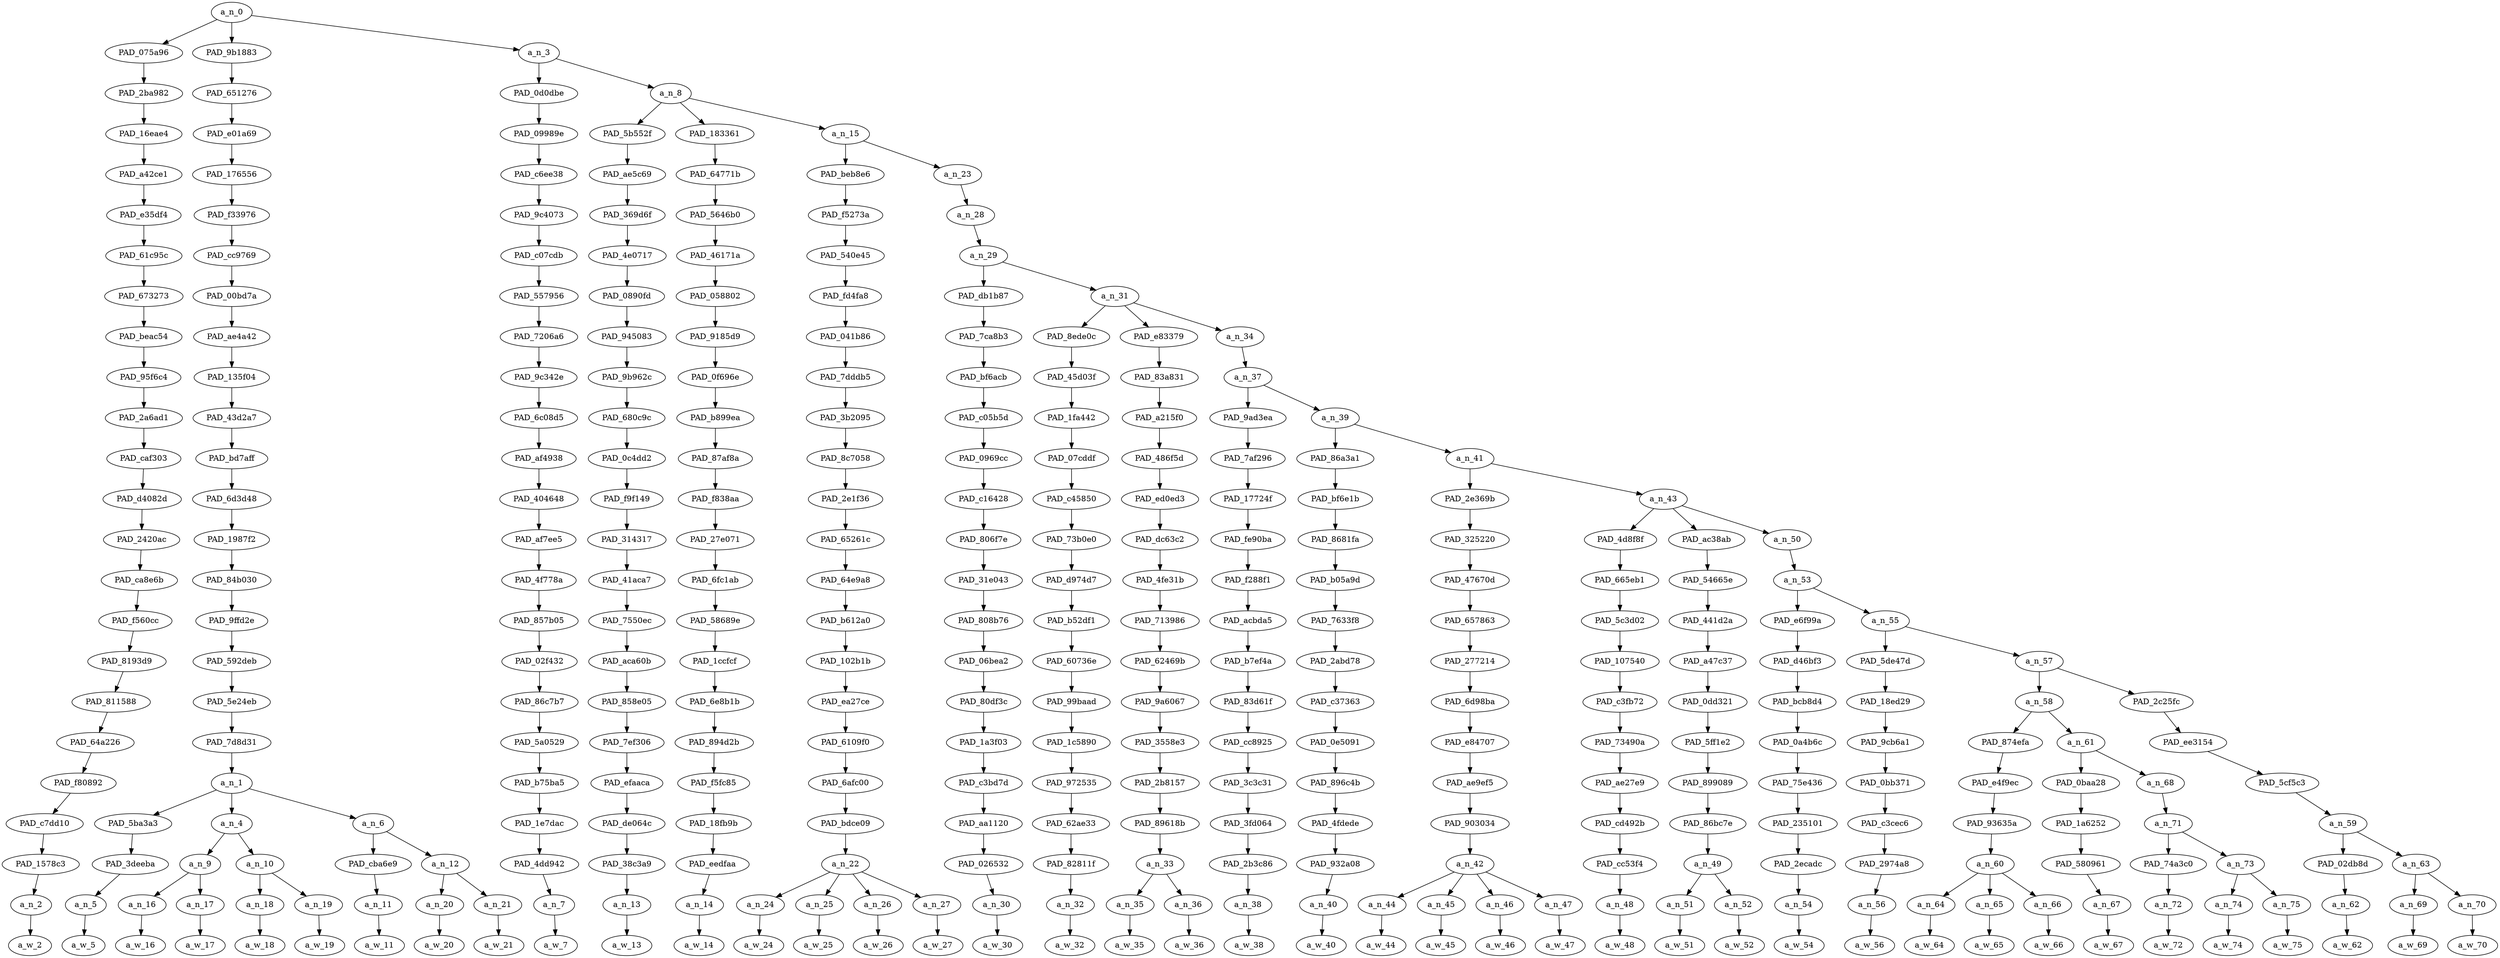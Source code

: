 strict digraph "" {
	a_n_0	[div_dir=1,
		index=0,
		level=23,
		pos="7.445413471739969,23!",
		text_span="[0, 1, 2, 3, 4, 5, 6, 7, 8, 9, 10, 11, 12, 13, 14, 15, 16, 17, 18, 19, 20, 21, 22, 23, 24, 25, 26, 27, 28, 29, 30, 31, 32, 33, 34, \
35, 36, 37, 38, 39, 40]",
		value=1.00000001];
	PAD_075a96	[div_dir=1,
		index=1,
		level=22,
		pos="8.0,22!",
		text_span="[8]",
		value=0.01182275];
	a_n_0 -> PAD_075a96;
	PAD_9b1883	[div_dir=1,
		index=0,
		level=22,
		pos="3.75,22!",
		text_span="[0, 1, 2, 3, 4, 5, 6, 7]",
		value=0.23948116];
	a_n_0 -> PAD_9b1883;
	a_n_3	[div_dir=1,
		index=2,
		level=22,
		pos="10.586240415219908,22!",
		text_span="[9, 10, 11, 12, 13, 14, 15, 16, 17, 18, 19, 20, 21, 22, 23, 24, 25, 26, 27, 28, 29, 30, 31, 32, 33, 34, 35, 36, 37, 38, 39, 40]",
		value=0.74830688];
	a_n_0 -> a_n_3;
	PAD_2ba982	[div_dir=1,
		index=1,
		level=21,
		pos="8.0,21!",
		text_span="[8]",
		value=0.01182275];
	PAD_075a96 -> PAD_2ba982;
	PAD_16eae4	[div_dir=1,
		index=1,
		level=20,
		pos="8.0,20!",
		text_span="[8]",
		value=0.01182275];
	PAD_2ba982 -> PAD_16eae4;
	PAD_a42ce1	[div_dir=1,
		index=1,
		level=19,
		pos="8.0,19!",
		text_span="[8]",
		value=0.01182275];
	PAD_16eae4 -> PAD_a42ce1;
	PAD_e35df4	[div_dir=1,
		index=1,
		level=18,
		pos="8.0,18!",
		text_span="[8]",
		value=0.01182275];
	PAD_a42ce1 -> PAD_e35df4;
	PAD_61c95c	[div_dir=1,
		index=1,
		level=17,
		pos="8.0,17!",
		text_span="[8]",
		value=0.01182275];
	PAD_e35df4 -> PAD_61c95c;
	PAD_673273	[div_dir=1,
		index=1,
		level=16,
		pos="8.0,16!",
		text_span="[8]",
		value=0.01182275];
	PAD_61c95c -> PAD_673273;
	PAD_beac54	[div_dir=1,
		index=1,
		level=15,
		pos="8.0,15!",
		text_span="[8]",
		value=0.01182275];
	PAD_673273 -> PAD_beac54;
	PAD_95f6c4	[div_dir=1,
		index=1,
		level=14,
		pos="8.0,14!",
		text_span="[8]",
		value=0.01182275];
	PAD_beac54 -> PAD_95f6c4;
	PAD_2a6ad1	[div_dir=1,
		index=1,
		level=13,
		pos="8.0,13!",
		text_span="[8]",
		value=0.01182275];
	PAD_95f6c4 -> PAD_2a6ad1;
	PAD_caf303	[div_dir=1,
		index=1,
		level=12,
		pos="8.0,12!",
		text_span="[8]",
		value=0.01182275];
	PAD_2a6ad1 -> PAD_caf303;
	PAD_d4082d	[div_dir=1,
		index=1,
		level=11,
		pos="8.0,11!",
		text_span="[8]",
		value=0.01182275];
	PAD_caf303 -> PAD_d4082d;
	PAD_2420ac	[div_dir=1,
		index=1,
		level=10,
		pos="8.0,10!",
		text_span="[8]",
		value=0.01182275];
	PAD_d4082d -> PAD_2420ac;
	PAD_ca8e6b	[div_dir=1,
		index=1,
		level=9,
		pos="8.0,9!",
		text_span="[8]",
		value=0.01182275];
	PAD_2420ac -> PAD_ca8e6b;
	PAD_f560cc	[div_dir=1,
		index=1,
		level=8,
		pos="8.0,8!",
		text_span="[8]",
		value=0.01182275];
	PAD_ca8e6b -> PAD_f560cc;
	PAD_8193d9	[div_dir=1,
		index=1,
		level=7,
		pos="8.0,7!",
		text_span="[8]",
		value=0.01182275];
	PAD_f560cc -> PAD_8193d9;
	PAD_811588	[div_dir=1,
		index=1,
		level=6,
		pos="8.0,6!",
		text_span="[8]",
		value=0.01182275];
	PAD_8193d9 -> PAD_811588;
	PAD_64a226	[div_dir=1,
		index=1,
		level=5,
		pos="8.0,5!",
		text_span="[8]",
		value=0.01182275];
	PAD_811588 -> PAD_64a226;
	PAD_f80892	[div_dir=1,
		index=1,
		level=4,
		pos="8.0,4!",
		text_span="[8]",
		value=0.01182275];
	PAD_64a226 -> PAD_f80892;
	PAD_c7dd10	[div_dir=1,
		index=3,
		level=3,
		pos="8.0,3!",
		text_span="[8]",
		value=0.01182275];
	PAD_f80892 -> PAD_c7dd10;
	PAD_1578c3	[div_dir=1,
		index=5,
		level=2,
		pos="8.0,2!",
		text_span="[8]",
		value=0.01182275];
	PAD_c7dd10 -> PAD_1578c3;
	a_n_2	[div_dir=1,
		index=8,
		level=1,
		pos="8.0,1!",
		text_span="[8]",
		value=0.01182275];
	PAD_1578c3 -> a_n_2;
	a_w_2	[div_dir=0,
		index=8,
		level=0,
		pos="8,0!",
		text_span="[8]",
		value=but];
	a_n_2 -> a_w_2;
	PAD_651276	[div_dir=1,
		index=0,
		level=21,
		pos="3.75,21!",
		text_span="[0, 1, 2, 3, 4, 5, 6, 7]",
		value=0.23948116];
	PAD_9b1883 -> PAD_651276;
	PAD_e01a69	[div_dir=1,
		index=0,
		level=20,
		pos="3.75,20!",
		text_span="[0, 1, 2, 3, 4, 5, 6, 7]",
		value=0.23948116];
	PAD_651276 -> PAD_e01a69;
	PAD_176556	[div_dir=1,
		index=0,
		level=19,
		pos="3.75,19!",
		text_span="[0, 1, 2, 3, 4, 5, 6, 7]",
		value=0.23948116];
	PAD_e01a69 -> PAD_176556;
	PAD_f33976	[div_dir=1,
		index=0,
		level=18,
		pos="3.75,18!",
		text_span="[0, 1, 2, 3, 4, 5, 6, 7]",
		value=0.23948116];
	PAD_176556 -> PAD_f33976;
	PAD_cc9769	[div_dir=1,
		index=0,
		level=17,
		pos="3.75,17!",
		text_span="[0, 1, 2, 3, 4, 5, 6, 7]",
		value=0.23948116];
	PAD_f33976 -> PAD_cc9769;
	PAD_00bd7a	[div_dir=1,
		index=0,
		level=16,
		pos="3.75,16!",
		text_span="[0, 1, 2, 3, 4, 5, 6, 7]",
		value=0.23948116];
	PAD_cc9769 -> PAD_00bd7a;
	PAD_ae4a42	[div_dir=1,
		index=0,
		level=15,
		pos="3.75,15!",
		text_span="[0, 1, 2, 3, 4, 5, 6, 7]",
		value=0.23948116];
	PAD_00bd7a -> PAD_ae4a42;
	PAD_135f04	[div_dir=1,
		index=0,
		level=14,
		pos="3.75,14!",
		text_span="[0, 1, 2, 3, 4, 5, 6, 7]",
		value=0.23948116];
	PAD_ae4a42 -> PAD_135f04;
	PAD_43d2a7	[div_dir=1,
		index=0,
		level=13,
		pos="3.75,13!",
		text_span="[0, 1, 2, 3, 4, 5, 6, 7]",
		value=0.23948116];
	PAD_135f04 -> PAD_43d2a7;
	PAD_bd7aff	[div_dir=1,
		index=0,
		level=12,
		pos="3.75,12!",
		text_span="[0, 1, 2, 3, 4, 5, 6, 7]",
		value=0.23948116];
	PAD_43d2a7 -> PAD_bd7aff;
	PAD_6d3d48	[div_dir=1,
		index=0,
		level=11,
		pos="3.75,11!",
		text_span="[0, 1, 2, 3, 4, 5, 6, 7]",
		value=0.23948116];
	PAD_bd7aff -> PAD_6d3d48;
	PAD_1987f2	[div_dir=1,
		index=0,
		level=10,
		pos="3.75,10!",
		text_span="[0, 1, 2, 3, 4, 5, 6, 7]",
		value=0.23948116];
	PAD_6d3d48 -> PAD_1987f2;
	PAD_84b030	[div_dir=1,
		index=0,
		level=9,
		pos="3.75,9!",
		text_span="[0, 1, 2, 3, 4, 5, 6, 7]",
		value=0.23948116];
	PAD_1987f2 -> PAD_84b030;
	PAD_9ffd2e	[div_dir=1,
		index=0,
		level=8,
		pos="3.75,8!",
		text_span="[0, 1, 2, 3, 4, 5, 6, 7]",
		value=0.23948116];
	PAD_84b030 -> PAD_9ffd2e;
	PAD_592deb	[div_dir=1,
		index=0,
		level=7,
		pos="3.75,7!",
		text_span="[0, 1, 2, 3, 4, 5, 6, 7]",
		value=0.23948116];
	PAD_9ffd2e -> PAD_592deb;
	PAD_5e24eb	[div_dir=1,
		index=0,
		level=6,
		pos="3.75,6!",
		text_span="[0, 1, 2, 3, 4, 5, 6, 7]",
		value=0.23948116];
	PAD_592deb -> PAD_5e24eb;
	PAD_7d8d31	[div_dir=1,
		index=0,
		level=5,
		pos="3.75,5!",
		text_span="[0, 1, 2, 3, 4, 5, 6, 7]",
		value=0.23948116];
	PAD_5e24eb -> PAD_7d8d31;
	a_n_1	[div_dir=1,
		index=0,
		level=4,
		pos="3.75,4!",
		text_span="[0, 1, 2, 3, 4, 5, 6, 7]",
		value=0.23948116];
	PAD_7d8d31 -> a_n_1;
	PAD_5ba3a3	[div_dir=1,
		index=1,
		level=3,
		pos="4.0,3!",
		text_span="[4]",
		value=0.01652539];
	a_n_1 -> PAD_5ba3a3;
	a_n_4	[div_dir=1,
		index=0,
		level=3,
		pos="1.5,3!",
		text_span="[0, 1, 2, 3]",
		value=0.16968227];
	a_n_1 -> a_n_4;
	a_n_6	[div_dir=1,
		index=2,
		level=3,
		pos="5.75,3!",
		text_span="[5, 6, 7]",
		value=0.05318375];
	a_n_1 -> a_n_6;
	PAD_3deeba	[div_dir=1,
		index=2,
		level=2,
		pos="4.0,2!",
		text_span="[4]",
		value=0.01652539];
	PAD_5ba3a3 -> PAD_3deeba;
	a_n_5	[div_dir=1,
		index=4,
		level=1,
		pos="4.0,1!",
		text_span="[4]",
		value=0.01652539];
	PAD_3deeba -> a_n_5;
	a_w_5	[div_dir=0,
		index=4,
		level=0,
		pos="4,0!",
		text_span="[4]",
		value=just];
	a_n_5 -> a_w_5;
	a_n_9	[div_dir=1,
		index=0,
		level=2,
		pos="0.5,2!",
		text_span="[0, 1]",
		value=0.12031349];
	a_n_4 -> a_n_9;
	a_n_10	[div_dir=1,
		index=1,
		level=2,
		pos="2.5,2!",
		text_span="[2, 3]",
		value=0.04927880];
	a_n_4 -> a_n_10;
	a_n_16	[div_dir=-1,
		index=0,
		level=1,
		pos="0.0,1!",
		text_span="[0]",
		value=0.04139424];
	a_n_9 -> a_n_16;
	a_n_17	[div_dir=1,
		index=1,
		level=1,
		pos="1.0,1!",
		text_span="[1]",
		value=0.07886889];
	a_n_9 -> a_n_17;
	a_w_16	[div_dir=0,
		index=0,
		level=0,
		pos="0,0!",
		text_span="[0]",
		value="<user>"];
	a_n_16 -> a_w_16;
	a_w_17	[div_dir=0,
		index=1,
		level=0,
		pos="1,0!",
		text_span="[1]",
		value=alot];
	a_n_17 -> a_w_17;
	a_n_18	[div_dir=1,
		index=2,
		level=1,
		pos="2.0,1!",
		text_span="[2]",
		value=0.02980464];
	a_n_10 -> a_n_18;
	a_n_19	[div_dir=-1,
		index=3,
		level=1,
		pos="3.0,1!",
		text_span="[3]",
		value=0.01939557];
	a_n_10 -> a_n_19;
	a_w_18	[div_dir=0,
		index=2,
		level=0,
		pos="2,0!",
		text_span="[2]",
		value=of];
	a_n_18 -> a_w_18;
	a_w_19	[div_dir=0,
		index=3,
		level=0,
		pos="3,0!",
		text_span="[3]",
		value=people];
	a_n_19 -> a_w_19;
	PAD_cba6e9	[div_dir=1,
		index=3,
		level=2,
		pos="5.0,2!",
		text_span="[5]",
		value=0.02794803];
	a_n_6 -> PAD_cba6e9;
	a_n_12	[div_dir=-1,
		index=4,
		level=2,
		pos="6.5,2!",
		text_span="[6, 7]",
		value=0.02520421];
	a_n_6 -> a_n_12;
	a_n_11	[div_dir=1,
		index=5,
		level=1,
		pos="5.0,1!",
		text_span="[5]",
		value=0.02794803];
	PAD_cba6e9 -> a_n_11;
	a_w_11	[div_dir=0,
		index=5,
		level=0,
		pos="5,0!",
		text_span="[5]",
		value=dont];
	a_n_11 -> a_w_11;
	a_n_20	[div_dir=-1,
		index=6,
		level=1,
		pos="6.0,1!",
		text_span="[6]",
		value=0.01419927];
	a_n_12 -> a_n_20;
	a_n_21	[div_dir=1,
		index=7,
		level=1,
		pos="7.0,1!",
		text_span="[7]",
		value=0.01099682];
	a_n_12 -> a_n_21;
	a_w_20	[div_dir=0,
		index=6,
		level=0,
		pos="6,0!",
		text_span="[6]",
		value=say];
	a_n_20 -> a_w_20;
	a_w_21	[div_dir=0,
		index=7,
		level=0,
		pos="7,0!",
		text_span="[7]",
		value=it];
	a_n_21 -> a_w_21;
	PAD_0d0dbe	[div_dir=1,
		index=2,
		level=21,
		pos="9.0,21!",
		text_span="[9]",
		value=0.01213634];
	a_n_3 -> PAD_0d0dbe;
	a_n_8	[div_dir=1,
		index=3,
		level=21,
		pos="12.172480830439815,21!",
		text_span="[10, 11, 12, 13, 14, 15, 16, 17, 18, 19, 20, 21, 22, 23, 24, 25, 26, 27, 28, 29, 30, 31, 32, 33, 34, 35, 36, 37, 38, 39, 40]",
		value=0.73577943];
	a_n_3 -> a_n_8;
	PAD_09989e	[div_dir=1,
		index=2,
		level=20,
		pos="9.0,20!",
		text_span="[9]",
		value=0.01213634];
	PAD_0d0dbe -> PAD_09989e;
	PAD_c6ee38	[div_dir=1,
		index=2,
		level=19,
		pos="9.0,19!",
		text_span="[9]",
		value=0.01213634];
	PAD_09989e -> PAD_c6ee38;
	PAD_9c4073	[div_dir=1,
		index=2,
		level=18,
		pos="9.0,18!",
		text_span="[9]",
		value=0.01213634];
	PAD_c6ee38 -> PAD_9c4073;
	PAD_c07cdb	[div_dir=1,
		index=2,
		level=17,
		pos="9.0,17!",
		text_span="[9]",
		value=0.01213634];
	PAD_9c4073 -> PAD_c07cdb;
	PAD_557956	[div_dir=1,
		index=2,
		level=16,
		pos="9.0,16!",
		text_span="[9]",
		value=0.01213634];
	PAD_c07cdb -> PAD_557956;
	PAD_7206a6	[div_dir=1,
		index=2,
		level=15,
		pos="9.0,15!",
		text_span="[9]",
		value=0.01213634];
	PAD_557956 -> PAD_7206a6;
	PAD_9c342e	[div_dir=1,
		index=2,
		level=14,
		pos="9.0,14!",
		text_span="[9]",
		value=0.01213634];
	PAD_7206a6 -> PAD_9c342e;
	PAD_6c08d5	[div_dir=1,
		index=2,
		level=13,
		pos="9.0,13!",
		text_span="[9]",
		value=0.01213634];
	PAD_9c342e -> PAD_6c08d5;
	PAD_af4938	[div_dir=1,
		index=2,
		level=12,
		pos="9.0,12!",
		text_span="[9]",
		value=0.01213634];
	PAD_6c08d5 -> PAD_af4938;
	PAD_404648	[div_dir=1,
		index=2,
		level=11,
		pos="9.0,11!",
		text_span="[9]",
		value=0.01213634];
	PAD_af4938 -> PAD_404648;
	PAD_af7ee5	[div_dir=1,
		index=2,
		level=10,
		pos="9.0,10!",
		text_span="[9]",
		value=0.01213634];
	PAD_404648 -> PAD_af7ee5;
	PAD_4f778a	[div_dir=1,
		index=2,
		level=9,
		pos="9.0,9!",
		text_span="[9]",
		value=0.01213634];
	PAD_af7ee5 -> PAD_4f778a;
	PAD_857b05	[div_dir=1,
		index=2,
		level=8,
		pos="9.0,8!",
		text_span="[9]",
		value=0.01213634];
	PAD_4f778a -> PAD_857b05;
	PAD_02f432	[div_dir=1,
		index=2,
		level=7,
		pos="9.0,7!",
		text_span="[9]",
		value=0.01213634];
	PAD_857b05 -> PAD_02f432;
	PAD_86c7b7	[div_dir=1,
		index=2,
		level=6,
		pos="9.0,6!",
		text_span="[9]",
		value=0.01213634];
	PAD_02f432 -> PAD_86c7b7;
	PAD_5a0529	[div_dir=1,
		index=2,
		level=5,
		pos="9.0,5!",
		text_span="[9]",
		value=0.01213634];
	PAD_86c7b7 -> PAD_5a0529;
	PAD_b75ba5	[div_dir=1,
		index=2,
		level=4,
		pos="9.0,4!",
		text_span="[9]",
		value=0.01213634];
	PAD_5a0529 -> PAD_b75ba5;
	PAD_1e7dac	[div_dir=1,
		index=4,
		level=3,
		pos="9.0,3!",
		text_span="[9]",
		value=0.01213634];
	PAD_b75ba5 -> PAD_1e7dac;
	PAD_4dd942	[div_dir=1,
		index=6,
		level=2,
		pos="9.0,2!",
		text_span="[9]",
		value=0.01213634];
	PAD_1e7dac -> PAD_4dd942;
	a_n_7	[div_dir=1,
		index=9,
		level=1,
		pos="9.0,1!",
		text_span="[9]",
		value=0.01213634];
	PAD_4dd942 -> a_n_7;
	a_w_7	[div_dir=0,
		index=9,
		level=0,
		pos="9,0!",
		text_span="[9]",
		value=she];
	a_n_7 -> a_w_7;
	PAD_5b552f	[div_dir=-1,
		index=3,
		level=20,
		pos="10.0,20!",
		text_span="[10]",
		value=0.01232483];
	a_n_8 -> PAD_5b552f;
	PAD_183361	[div_dir=-1,
		index=4,
		level=20,
		pos="11.0,20!",
		text_span="[11]",
		value=0.01192188];
	a_n_8 -> PAD_183361;
	a_n_15	[div_dir=1,
		index=5,
		level=20,
		pos="15.517442491319445,20!",
		text_span="[12, 13, 14, 15, 16, 17, 18, 19, 20, 21, 22, 23, 24, 25, 26, 27, 28, 29, 30, 31, 32, 33, 34, 35, 36, 37, 38, 39, 40]",
		value=0.71114048];
	a_n_8 -> a_n_15;
	PAD_ae5c69	[div_dir=-1,
		index=3,
		level=19,
		pos="10.0,19!",
		text_span="[10]",
		value=0.01232483];
	PAD_5b552f -> PAD_ae5c69;
	PAD_369d6f	[div_dir=-1,
		index=3,
		level=18,
		pos="10.0,18!",
		text_span="[10]",
		value=0.01232483];
	PAD_ae5c69 -> PAD_369d6f;
	PAD_4e0717	[div_dir=-1,
		index=3,
		level=17,
		pos="10.0,17!",
		text_span="[10]",
		value=0.01232483];
	PAD_369d6f -> PAD_4e0717;
	PAD_0890fd	[div_dir=-1,
		index=3,
		level=16,
		pos="10.0,16!",
		text_span="[10]",
		value=0.01232483];
	PAD_4e0717 -> PAD_0890fd;
	PAD_945083	[div_dir=-1,
		index=3,
		level=15,
		pos="10.0,15!",
		text_span="[10]",
		value=0.01232483];
	PAD_0890fd -> PAD_945083;
	PAD_9b962c	[div_dir=-1,
		index=3,
		level=14,
		pos="10.0,14!",
		text_span="[10]",
		value=0.01232483];
	PAD_945083 -> PAD_9b962c;
	PAD_680c9c	[div_dir=-1,
		index=3,
		level=13,
		pos="10.0,13!",
		text_span="[10]",
		value=0.01232483];
	PAD_9b962c -> PAD_680c9c;
	PAD_0c4dd2	[div_dir=-1,
		index=3,
		level=12,
		pos="10.0,12!",
		text_span="[10]",
		value=0.01232483];
	PAD_680c9c -> PAD_0c4dd2;
	PAD_f9f149	[div_dir=-1,
		index=3,
		level=11,
		pos="10.0,11!",
		text_span="[10]",
		value=0.01232483];
	PAD_0c4dd2 -> PAD_f9f149;
	PAD_314317	[div_dir=-1,
		index=3,
		level=10,
		pos="10.0,10!",
		text_span="[10]",
		value=0.01232483];
	PAD_f9f149 -> PAD_314317;
	PAD_41aca7	[div_dir=-1,
		index=3,
		level=9,
		pos="10.0,9!",
		text_span="[10]",
		value=0.01232483];
	PAD_314317 -> PAD_41aca7;
	PAD_7550ec	[div_dir=-1,
		index=3,
		level=8,
		pos="10.0,8!",
		text_span="[10]",
		value=0.01232483];
	PAD_41aca7 -> PAD_7550ec;
	PAD_aca60b	[div_dir=-1,
		index=3,
		level=7,
		pos="10.0,7!",
		text_span="[10]",
		value=0.01232483];
	PAD_7550ec -> PAD_aca60b;
	PAD_858e05	[div_dir=-1,
		index=3,
		level=6,
		pos="10.0,6!",
		text_span="[10]",
		value=0.01232483];
	PAD_aca60b -> PAD_858e05;
	PAD_7ef306	[div_dir=-1,
		index=3,
		level=5,
		pos="10.0,5!",
		text_span="[10]",
		value=0.01232483];
	PAD_858e05 -> PAD_7ef306;
	PAD_efaaca	[div_dir=-1,
		index=3,
		level=4,
		pos="10.0,4!",
		text_span="[10]",
		value=0.01232483];
	PAD_7ef306 -> PAD_efaaca;
	PAD_de064c	[div_dir=-1,
		index=5,
		level=3,
		pos="10.0,3!",
		text_span="[10]",
		value=0.01232483];
	PAD_efaaca -> PAD_de064c;
	PAD_38c3a9	[div_dir=-1,
		index=7,
		level=2,
		pos="10.0,2!",
		text_span="[10]",
		value=0.01232483];
	PAD_de064c -> PAD_38c3a9;
	a_n_13	[div_dir=-1,
		index=10,
		level=1,
		pos="10.0,1!",
		text_span="[10]",
		value=0.01232483];
	PAD_38c3a9 -> a_n_13;
	a_w_13	[div_dir=0,
		index=10,
		level=0,
		pos="10,0!",
		text_span="[10]",
		value=is];
	a_n_13 -> a_w_13;
	PAD_64771b	[div_dir=-1,
		index=4,
		level=19,
		pos="11.0,19!",
		text_span="[11]",
		value=0.01192188];
	PAD_183361 -> PAD_64771b;
	PAD_5646b0	[div_dir=-1,
		index=4,
		level=18,
		pos="11.0,18!",
		text_span="[11]",
		value=0.01192188];
	PAD_64771b -> PAD_5646b0;
	PAD_46171a	[div_dir=-1,
		index=4,
		level=17,
		pos="11.0,17!",
		text_span="[11]",
		value=0.01192188];
	PAD_5646b0 -> PAD_46171a;
	PAD_058802	[div_dir=-1,
		index=4,
		level=16,
		pos="11.0,16!",
		text_span="[11]",
		value=0.01192188];
	PAD_46171a -> PAD_058802;
	PAD_9185d9	[div_dir=-1,
		index=4,
		level=15,
		pos="11.0,15!",
		text_span="[11]",
		value=0.01192188];
	PAD_058802 -> PAD_9185d9;
	PAD_0f696e	[div_dir=-1,
		index=4,
		level=14,
		pos="11.0,14!",
		text_span="[11]",
		value=0.01192188];
	PAD_9185d9 -> PAD_0f696e;
	PAD_b899ea	[div_dir=-1,
		index=4,
		level=13,
		pos="11.0,13!",
		text_span="[11]",
		value=0.01192188];
	PAD_0f696e -> PAD_b899ea;
	PAD_87af8a	[div_dir=-1,
		index=4,
		level=12,
		pos="11.0,12!",
		text_span="[11]",
		value=0.01192188];
	PAD_b899ea -> PAD_87af8a;
	PAD_f838aa	[div_dir=-1,
		index=4,
		level=11,
		pos="11.0,11!",
		text_span="[11]",
		value=0.01192188];
	PAD_87af8a -> PAD_f838aa;
	PAD_27e071	[div_dir=-1,
		index=4,
		level=10,
		pos="11.0,10!",
		text_span="[11]",
		value=0.01192188];
	PAD_f838aa -> PAD_27e071;
	PAD_6fc1ab	[div_dir=-1,
		index=4,
		level=9,
		pos="11.0,9!",
		text_span="[11]",
		value=0.01192188];
	PAD_27e071 -> PAD_6fc1ab;
	PAD_58689e	[div_dir=-1,
		index=4,
		level=8,
		pos="11.0,8!",
		text_span="[11]",
		value=0.01192188];
	PAD_6fc1ab -> PAD_58689e;
	PAD_1ccfcf	[div_dir=-1,
		index=4,
		level=7,
		pos="11.0,7!",
		text_span="[11]",
		value=0.01192188];
	PAD_58689e -> PAD_1ccfcf;
	PAD_6e8b1b	[div_dir=-1,
		index=4,
		level=6,
		pos="11.0,6!",
		text_span="[11]",
		value=0.01192188];
	PAD_1ccfcf -> PAD_6e8b1b;
	PAD_894d2b	[div_dir=-1,
		index=4,
		level=5,
		pos="11.0,5!",
		text_span="[11]",
		value=0.01192188];
	PAD_6e8b1b -> PAD_894d2b;
	PAD_f5fc85	[div_dir=-1,
		index=4,
		level=4,
		pos="11.0,4!",
		text_span="[11]",
		value=0.01192188];
	PAD_894d2b -> PAD_f5fc85;
	PAD_18fb9b	[div_dir=-1,
		index=6,
		level=3,
		pos="11.0,3!",
		text_span="[11]",
		value=0.01192188];
	PAD_f5fc85 -> PAD_18fb9b;
	PAD_eedfaa	[div_dir=-1,
		index=8,
		level=2,
		pos="11.0,2!",
		text_span="[11]",
		value=0.01192188];
	PAD_18fb9b -> PAD_eedfaa;
	a_n_14	[div_dir=-1,
		index=11,
		level=1,
		pos="11.0,1!",
		text_span="[11]",
		value=0.01192188];
	PAD_eedfaa -> a_n_14;
	a_w_14	[div_dir=0,
		index=11,
		level=0,
		pos="11,0!",
		text_span="[11]",
		value=not];
	a_n_14 -> a_w_14;
	PAD_beb8e6	[div_dir=1,
		index=5,
		level=19,
		pos="13.5,19!",
		text_span="[12, 13, 14, 15]",
		value=0.13351420];
	a_n_15 -> PAD_beb8e6;
	a_n_23	[div_dir=1,
		index=6,
		level=19,
		pos="17.53488498263889,19!",
		text_span="[16, 17, 18, 19, 20, 21, 22, 23, 24, 25, 26, 27, 28, 29, 30, 31, 32, 33, 34, 35, 36, 37, 38, 39, 40]",
		value=0.57721347];
	a_n_15 -> a_n_23;
	PAD_f5273a	[div_dir=1,
		index=5,
		level=18,
		pos="13.5,18!",
		text_span="[12, 13, 14, 15]",
		value=0.13351420];
	PAD_beb8e6 -> PAD_f5273a;
	PAD_540e45	[div_dir=1,
		index=5,
		level=17,
		pos="13.5,17!",
		text_span="[12, 13, 14, 15]",
		value=0.13351420];
	PAD_f5273a -> PAD_540e45;
	PAD_fd4fa8	[div_dir=1,
		index=5,
		level=16,
		pos="13.5,16!",
		text_span="[12, 13, 14, 15]",
		value=0.13351420];
	PAD_540e45 -> PAD_fd4fa8;
	PAD_041b86	[div_dir=1,
		index=5,
		level=15,
		pos="13.5,15!",
		text_span="[12, 13, 14, 15]",
		value=0.13351420];
	PAD_fd4fa8 -> PAD_041b86;
	PAD_7dddb5	[div_dir=1,
		index=5,
		level=14,
		pos="13.5,14!",
		text_span="[12, 13, 14, 15]",
		value=0.13351420];
	PAD_041b86 -> PAD_7dddb5;
	PAD_3b2095	[div_dir=1,
		index=5,
		level=13,
		pos="13.5,13!",
		text_span="[12, 13, 14, 15]",
		value=0.13351420];
	PAD_7dddb5 -> PAD_3b2095;
	PAD_8c7058	[div_dir=1,
		index=5,
		level=12,
		pos="13.5,12!",
		text_span="[12, 13, 14, 15]",
		value=0.13351420];
	PAD_3b2095 -> PAD_8c7058;
	PAD_2e1f36	[div_dir=1,
		index=5,
		level=11,
		pos="13.5,11!",
		text_span="[12, 13, 14, 15]",
		value=0.13351420];
	PAD_8c7058 -> PAD_2e1f36;
	PAD_65261c	[div_dir=1,
		index=5,
		level=10,
		pos="13.5,10!",
		text_span="[12, 13, 14, 15]",
		value=0.13351420];
	PAD_2e1f36 -> PAD_65261c;
	PAD_64e9a8	[div_dir=1,
		index=5,
		level=9,
		pos="13.5,9!",
		text_span="[12, 13, 14, 15]",
		value=0.13351420];
	PAD_65261c -> PAD_64e9a8;
	PAD_b612a0	[div_dir=1,
		index=5,
		level=8,
		pos="13.5,8!",
		text_span="[12, 13, 14, 15]",
		value=0.13351420];
	PAD_64e9a8 -> PAD_b612a0;
	PAD_102b1b	[div_dir=1,
		index=5,
		level=7,
		pos="13.5,7!",
		text_span="[12, 13, 14, 15]",
		value=0.13351420];
	PAD_b612a0 -> PAD_102b1b;
	PAD_ea27ce	[div_dir=1,
		index=5,
		level=6,
		pos="13.5,6!",
		text_span="[12, 13, 14, 15]",
		value=0.13351420];
	PAD_102b1b -> PAD_ea27ce;
	PAD_6109f0	[div_dir=1,
		index=5,
		level=5,
		pos="13.5,5!",
		text_span="[12, 13, 14, 15]",
		value=0.13351420];
	PAD_ea27ce -> PAD_6109f0;
	PAD_6afc00	[div_dir=1,
		index=5,
		level=4,
		pos="13.5,4!",
		text_span="[12, 13, 14, 15]",
		value=0.13351420];
	PAD_6109f0 -> PAD_6afc00;
	PAD_bdce09	[div_dir=1,
		index=7,
		level=3,
		pos="13.5,3!",
		text_span="[12, 13, 14, 15]",
		value=0.13351420];
	PAD_6afc00 -> PAD_bdce09;
	a_n_22	[div_dir=1,
		index=9,
		level=2,
		pos="13.5,2!",
		text_span="[12, 13, 14, 15]",
		value=0.13351420];
	PAD_bdce09 -> a_n_22;
	a_n_24	[div_dir=1,
		index=12,
		level=1,
		pos="12.0,1!",
		text_span="[12]",
		value=0.01370655];
	a_n_22 -> a_n_24;
	a_n_25	[div_dir=1,
		index=13,
		level=1,
		pos="13.0,1!",
		text_span="[13]",
		value=0.01371760];
	a_n_22 -> a_n_25;
	a_n_26	[div_dir=1,
		index=14,
		level=1,
		pos="14.0,1!",
		text_span="[14]",
		value=0.02461657];
	a_n_22 -> a_n_26;
	a_n_27	[div_dir=1,
		index=15,
		level=1,
		pos="15.0,1!",
		text_span="[15]",
		value=0.08118796];
	a_n_22 -> a_n_27;
	a_w_24	[div_dir=0,
		index=12,
		level=0,
		pos="12,0!",
		text_span="[12]",
		value=the];
	a_n_24 -> a_w_24;
	a_w_25	[div_dir=0,
		index=13,
		level=0,
		pos="13,0!",
		text_span="[13]",
		value=only];
	a_n_25 -> a_w_25;
	a_w_26	[div_dir=0,
		index=14,
		level=0,
		pos="14,0!",
		text_span="[14]",
		value=white];
	a_n_26 -> a_w_26;
	a_w_27	[div_dir=0,
		index=15,
		level=0,
		pos="15,0!",
		text_span="[15]",
		value=nigger];
	a_n_27 -> a_w_27;
	a_n_28	[div_dir=1,
		index=6,
		level=18,
		pos="17.53488498263889,18!",
		text_span="[16, 17, 18, 19, 20, 21, 22, 23, 24, 25, 26, 27, 28, 29, 30, 31, 32, 33, 34, 35, 36, 37, 38, 39, 40]",
		value=0.57688387];
	a_n_23 -> a_n_28;
	a_n_29	[div_dir=1,
		index=6,
		level=17,
		pos="17.53488498263889,17!",
		text_span="[16, 17, 18, 19, 20, 21, 22, 23, 24, 25, 26, 27, 28, 29, 30, 31, 32, 33, 34, 35, 36, 37, 38, 39, 40]",
		value=0.57655426];
	a_n_28 -> a_n_29;
	PAD_db1b87	[div_dir=-1,
		index=6,
		level=16,
		pos="16.0,16!",
		text_span="[16]",
		value=0.01541356];
	a_n_29 -> PAD_db1b87;
	a_n_31	[div_dir=1,
		index=7,
		level=16,
		pos="19.06976996527778,16!",
		text_span="[17, 18, 19, 20, 21, 22, 23, 24, 25, 26, 27, 28, 29, 30, 31, 32, 33, 34, 35, 36, 37, 38, 39, 40]",
		value=0.56081109];
	a_n_29 -> a_n_31;
	PAD_7ca8b3	[div_dir=-1,
		index=6,
		level=15,
		pos="16.0,15!",
		text_span="[16]",
		value=0.01541356];
	PAD_db1b87 -> PAD_7ca8b3;
	PAD_bf6acb	[div_dir=-1,
		index=6,
		level=14,
		pos="16.0,14!",
		text_span="[16]",
		value=0.01541356];
	PAD_7ca8b3 -> PAD_bf6acb;
	PAD_c05b5d	[div_dir=-1,
		index=6,
		level=13,
		pos="16.0,13!",
		text_span="[16]",
		value=0.01541356];
	PAD_bf6acb -> PAD_c05b5d;
	PAD_0969cc	[div_dir=-1,
		index=6,
		level=12,
		pos="16.0,12!",
		text_span="[16]",
		value=0.01541356];
	PAD_c05b5d -> PAD_0969cc;
	PAD_c16428	[div_dir=-1,
		index=6,
		level=11,
		pos="16.0,11!",
		text_span="[16]",
		value=0.01541356];
	PAD_0969cc -> PAD_c16428;
	PAD_806f7e	[div_dir=-1,
		index=6,
		level=10,
		pos="16.0,10!",
		text_span="[16]",
		value=0.01541356];
	PAD_c16428 -> PAD_806f7e;
	PAD_31e043	[div_dir=-1,
		index=6,
		level=9,
		pos="16.0,9!",
		text_span="[16]",
		value=0.01541356];
	PAD_806f7e -> PAD_31e043;
	PAD_808b76	[div_dir=-1,
		index=6,
		level=8,
		pos="16.0,8!",
		text_span="[16]",
		value=0.01541356];
	PAD_31e043 -> PAD_808b76;
	PAD_06bea2	[div_dir=-1,
		index=6,
		level=7,
		pos="16.0,7!",
		text_span="[16]",
		value=0.01541356];
	PAD_808b76 -> PAD_06bea2;
	PAD_80df3c	[div_dir=-1,
		index=6,
		level=6,
		pos="16.0,6!",
		text_span="[16]",
		value=0.01541356];
	PAD_06bea2 -> PAD_80df3c;
	PAD_1a3f03	[div_dir=-1,
		index=6,
		level=5,
		pos="16.0,5!",
		text_span="[16]",
		value=0.01541356];
	PAD_80df3c -> PAD_1a3f03;
	PAD_c3bd7d	[div_dir=-1,
		index=6,
		level=4,
		pos="16.0,4!",
		text_span="[16]",
		value=0.01541356];
	PAD_1a3f03 -> PAD_c3bd7d;
	PAD_aa1120	[div_dir=-1,
		index=8,
		level=3,
		pos="16.0,3!",
		text_span="[16]",
		value=0.01541356];
	PAD_c3bd7d -> PAD_aa1120;
	PAD_026532	[div_dir=-1,
		index=10,
		level=2,
		pos="16.0,2!",
		text_span="[16]",
		value=0.01541356];
	PAD_aa1120 -> PAD_026532;
	a_n_30	[div_dir=-1,
		index=16,
		level=1,
		pos="16.0,1!",
		text_span="[16]",
		value=0.01541356];
	PAD_026532 -> a_n_30;
	a_w_30	[div_dir=0,
		index=16,
		level=0,
		pos="16,0!",
		text_span="[16]",
		value=to];
	a_n_30 -> a_w_30;
	PAD_8ede0c	[div_dir=1,
		index=7,
		level=15,
		pos="17.0,15!",
		text_span="[17]",
		value=0.01469413];
	a_n_31 -> PAD_8ede0c;
	PAD_e83379	[div_dir=1,
		index=8,
		level=15,
		pos="18.5,15!",
		text_span="[18, 19]",
		value=0.02525731];
	a_n_31 -> PAD_e83379;
	a_n_34	[div_dir=1,
		index=9,
		level=15,
		pos="21.709309895833336,15!",
		text_span="[20, 21, 22, 23, 24, 25, 26, 27, 28, 29, 30, 31, 32, 33, 34, 35, 36, 37, 38, 39, 40]",
		value=0.52052072];
	a_n_31 -> a_n_34;
	PAD_45d03f	[div_dir=1,
		index=7,
		level=14,
		pos="17.0,14!",
		text_span="[17]",
		value=0.01469413];
	PAD_8ede0c -> PAD_45d03f;
	PAD_1fa442	[div_dir=1,
		index=7,
		level=13,
		pos="17.0,13!",
		text_span="[17]",
		value=0.01469413];
	PAD_45d03f -> PAD_1fa442;
	PAD_07cddf	[div_dir=1,
		index=7,
		level=12,
		pos="17.0,12!",
		text_span="[17]",
		value=0.01469413];
	PAD_1fa442 -> PAD_07cddf;
	PAD_c45850	[div_dir=1,
		index=7,
		level=11,
		pos="17.0,11!",
		text_span="[17]",
		value=0.01469413];
	PAD_07cddf -> PAD_c45850;
	PAD_73b0e0	[div_dir=1,
		index=7,
		level=10,
		pos="17.0,10!",
		text_span="[17]",
		value=0.01469413];
	PAD_c45850 -> PAD_73b0e0;
	PAD_d974d7	[div_dir=1,
		index=7,
		level=9,
		pos="17.0,9!",
		text_span="[17]",
		value=0.01469413];
	PAD_73b0e0 -> PAD_d974d7;
	PAD_b52df1	[div_dir=1,
		index=7,
		level=8,
		pos="17.0,8!",
		text_span="[17]",
		value=0.01469413];
	PAD_d974d7 -> PAD_b52df1;
	PAD_60736e	[div_dir=1,
		index=7,
		level=7,
		pos="17.0,7!",
		text_span="[17]",
		value=0.01469413];
	PAD_b52df1 -> PAD_60736e;
	PAD_99baad	[div_dir=1,
		index=7,
		level=6,
		pos="17.0,6!",
		text_span="[17]",
		value=0.01469413];
	PAD_60736e -> PAD_99baad;
	PAD_1c5890	[div_dir=1,
		index=7,
		level=5,
		pos="17.0,5!",
		text_span="[17]",
		value=0.01469413];
	PAD_99baad -> PAD_1c5890;
	PAD_972535	[div_dir=1,
		index=7,
		level=4,
		pos="17.0,4!",
		text_span="[17]",
		value=0.01469413];
	PAD_1c5890 -> PAD_972535;
	PAD_62ae33	[div_dir=1,
		index=9,
		level=3,
		pos="17.0,3!",
		text_span="[17]",
		value=0.01469413];
	PAD_972535 -> PAD_62ae33;
	PAD_82811f	[div_dir=1,
		index=11,
		level=2,
		pos="17.0,2!",
		text_span="[17]",
		value=0.01469413];
	PAD_62ae33 -> PAD_82811f;
	a_n_32	[div_dir=1,
		index=17,
		level=1,
		pos="17.0,1!",
		text_span="[17]",
		value=0.01469413];
	PAD_82811f -> a_n_32;
	a_w_32	[div_dir=0,
		index=17,
		level=0,
		pos="17,0!",
		text_span="[17]",
		value=think];
	a_n_32 -> a_w_32;
	PAD_83a831	[div_dir=1,
		index=8,
		level=14,
		pos="18.5,14!",
		text_span="[18, 19]",
		value=0.02525731];
	PAD_e83379 -> PAD_83a831;
	PAD_a215f0	[div_dir=1,
		index=8,
		level=13,
		pos="18.5,13!",
		text_span="[18, 19]",
		value=0.02525731];
	PAD_83a831 -> PAD_a215f0;
	PAD_486f5d	[div_dir=1,
		index=8,
		level=12,
		pos="18.5,12!",
		text_span="[18, 19]",
		value=0.02525731];
	PAD_a215f0 -> PAD_486f5d;
	PAD_ed0ed3	[div_dir=1,
		index=8,
		level=11,
		pos="18.5,11!",
		text_span="[18, 19]",
		value=0.02525731];
	PAD_486f5d -> PAD_ed0ed3;
	PAD_dc63c2	[div_dir=1,
		index=8,
		level=10,
		pos="18.5,10!",
		text_span="[18, 19]",
		value=0.02525731];
	PAD_ed0ed3 -> PAD_dc63c2;
	PAD_4fe31b	[div_dir=1,
		index=8,
		level=9,
		pos="18.5,9!",
		text_span="[18, 19]",
		value=0.02525731];
	PAD_dc63c2 -> PAD_4fe31b;
	PAD_713986	[div_dir=1,
		index=8,
		level=8,
		pos="18.5,8!",
		text_span="[18, 19]",
		value=0.02525731];
	PAD_4fe31b -> PAD_713986;
	PAD_62469b	[div_dir=1,
		index=8,
		level=7,
		pos="18.5,7!",
		text_span="[18, 19]",
		value=0.02525731];
	PAD_713986 -> PAD_62469b;
	PAD_9a6067	[div_dir=1,
		index=8,
		level=6,
		pos="18.5,6!",
		text_span="[18, 19]",
		value=0.02525731];
	PAD_62469b -> PAD_9a6067;
	PAD_3558e3	[div_dir=1,
		index=8,
		level=5,
		pos="18.5,5!",
		text_span="[18, 19]",
		value=0.02525731];
	PAD_9a6067 -> PAD_3558e3;
	PAD_2b8157	[div_dir=1,
		index=8,
		level=4,
		pos="18.5,4!",
		text_span="[18, 19]",
		value=0.02525731];
	PAD_3558e3 -> PAD_2b8157;
	PAD_89618b	[div_dir=1,
		index=10,
		level=3,
		pos="18.5,3!",
		text_span="[18, 19]",
		value=0.02525731];
	PAD_2b8157 -> PAD_89618b;
	a_n_33	[div_dir=1,
		index=12,
		level=2,
		pos="18.5,2!",
		text_span="[18, 19]",
		value=0.02525731];
	PAD_89618b -> a_n_33;
	a_n_35	[div_dir=-1,
		index=18,
		level=1,
		pos="18.0,1!",
		text_span="[18]",
		value=0.01235638];
	a_n_33 -> a_n_35;
	a_n_36	[div_dir=1,
		index=19,
		level=1,
		pos="19.0,1!",
		text_span="[19]",
		value=0.01288038];
	a_n_33 -> a_n_36;
	a_w_35	[div_dir=0,
		index=18,
		level=0,
		pos="18,0!",
		text_span="[18]",
		value=this];
	a_n_35 -> a_w_35;
	a_w_36	[div_dir=0,
		index=19,
		level=0,
		pos="19,0!",
		text_span="[19]",
		value=way];
	a_n_36 -> a_w_36;
	a_n_37	[div_dir=1,
		index=9,
		level=14,
		pos="21.709309895833336,14!",
		text_span="[20, 21, 22, 23, 24, 25, 26, 27, 28, 29, 30, 31, 32, 33, 34, 35, 36, 37, 38, 39, 40]",
		value=0.52018049];
	a_n_34 -> a_n_37;
	PAD_9ad3ea	[div_dir=1,
		index=9,
		level=13,
		pos="20.0,13!",
		text_span="[20]",
		value=0.01446421];
	a_n_37 -> PAD_9ad3ea;
	a_n_39	[div_dir=1,
		index=10,
		level=13,
		pos="23.418619791666668,13!",
		text_span="[21, 22, 23, 24, 25, 26, 27, 28, 29, 30, 31, 32, 33, 34, 35, 36, 37, 38, 39, 40]",
		value=0.50537604];
	a_n_37 -> a_n_39;
	PAD_7af296	[div_dir=1,
		index=9,
		level=12,
		pos="20.0,12!",
		text_span="[20]",
		value=0.01446421];
	PAD_9ad3ea -> PAD_7af296;
	PAD_17724f	[div_dir=1,
		index=9,
		level=11,
		pos="20.0,11!",
		text_span="[20]",
		value=0.01446421];
	PAD_7af296 -> PAD_17724f;
	PAD_fe90ba	[div_dir=1,
		index=9,
		level=10,
		pos="20.0,10!",
		text_span="[20]",
		value=0.01446421];
	PAD_17724f -> PAD_fe90ba;
	PAD_f288f1	[div_dir=1,
		index=9,
		level=9,
		pos="20.0,9!",
		text_span="[20]",
		value=0.01446421];
	PAD_fe90ba -> PAD_f288f1;
	PAD_acbda5	[div_dir=1,
		index=9,
		level=8,
		pos="20.0,8!",
		text_span="[20]",
		value=0.01446421];
	PAD_f288f1 -> PAD_acbda5;
	PAD_b7ef4a	[div_dir=1,
		index=9,
		level=7,
		pos="20.0,7!",
		text_span="[20]",
		value=0.01446421];
	PAD_acbda5 -> PAD_b7ef4a;
	PAD_83d61f	[div_dir=1,
		index=9,
		level=6,
		pos="20.0,6!",
		text_span="[20]",
		value=0.01446421];
	PAD_b7ef4a -> PAD_83d61f;
	PAD_cc8925	[div_dir=1,
		index=9,
		level=5,
		pos="20.0,5!",
		text_span="[20]",
		value=0.01446421];
	PAD_83d61f -> PAD_cc8925;
	PAD_3c3c31	[div_dir=1,
		index=9,
		level=4,
		pos="20.0,4!",
		text_span="[20]",
		value=0.01446421];
	PAD_cc8925 -> PAD_3c3c31;
	PAD_3fd064	[div_dir=1,
		index=11,
		level=3,
		pos="20.0,3!",
		text_span="[20]",
		value=0.01446421];
	PAD_3c3c31 -> PAD_3fd064;
	PAD_2b3c86	[div_dir=1,
		index=13,
		level=2,
		pos="20.0,2!",
		text_span="[20]",
		value=0.01446421];
	PAD_3fd064 -> PAD_2b3c86;
	a_n_38	[div_dir=1,
		index=20,
		level=1,
		pos="20.0,1!",
		text_span="[20]",
		value=0.01446421];
	PAD_2b3c86 -> a_n_38;
	a_w_38	[div_dir=0,
		index=20,
		level=0,
		pos="20,0!",
		text_span="[20]",
		value=she1];
	a_n_38 -> a_w_38;
	PAD_86a3a1	[div_dir=1,
		index=10,
		level=12,
		pos="21.0,12!",
		text_span="[21]",
		value=0.01373194];
	a_n_39 -> PAD_86a3a1;
	a_n_41	[div_dir=1,
		index=11,
		level=12,
		pos="25.837239583333336,12!",
		text_span="[22, 23, 24, 25, 26, 27, 28, 29, 30, 31, 32, 33, 34, 35, 36, 37, 38, 39, 40]",
		value=0.49131539];
	a_n_39 -> a_n_41;
	PAD_bf6e1b	[div_dir=1,
		index=10,
		level=11,
		pos="21.0,11!",
		text_span="[21]",
		value=0.01373194];
	PAD_86a3a1 -> PAD_bf6e1b;
	PAD_8681fa	[div_dir=1,
		index=10,
		level=10,
		pos="21.0,10!",
		text_span="[21]",
		value=0.01373194];
	PAD_bf6e1b -> PAD_8681fa;
	PAD_b05a9d	[div_dir=1,
		index=10,
		level=9,
		pos="21.0,9!",
		text_span="[21]",
		value=0.01373194];
	PAD_8681fa -> PAD_b05a9d;
	PAD_7633f8	[div_dir=1,
		index=10,
		level=8,
		pos="21.0,8!",
		text_span="[21]",
		value=0.01373194];
	PAD_b05a9d -> PAD_7633f8;
	PAD_2abd78	[div_dir=1,
		index=10,
		level=7,
		pos="21.0,7!",
		text_span="[21]",
		value=0.01373194];
	PAD_7633f8 -> PAD_2abd78;
	PAD_c37363	[div_dir=1,
		index=10,
		level=6,
		pos="21.0,6!",
		text_span="[21]",
		value=0.01373194];
	PAD_2abd78 -> PAD_c37363;
	PAD_0e5091	[div_dir=1,
		index=10,
		level=5,
		pos="21.0,5!",
		text_span="[21]",
		value=0.01373194];
	PAD_c37363 -> PAD_0e5091;
	PAD_896c4b	[div_dir=1,
		index=10,
		level=4,
		pos="21.0,4!",
		text_span="[21]",
		value=0.01373194];
	PAD_0e5091 -> PAD_896c4b;
	PAD_4fdede	[div_dir=1,
		index=12,
		level=3,
		pos="21.0,3!",
		text_span="[21]",
		value=0.01373194];
	PAD_896c4b -> PAD_4fdede;
	PAD_932a08	[div_dir=1,
		index=14,
		level=2,
		pos="21.0,2!",
		text_span="[21]",
		value=0.01373194];
	PAD_4fdede -> PAD_932a08;
	a_n_40	[div_dir=1,
		index=21,
		level=1,
		pos="21.0,1!",
		text_span="[21]",
		value=0.01373194];
	PAD_932a08 -> a_n_40;
	a_w_40	[div_dir=0,
		index=21,
		level=0,
		pos="21,0!",
		text_span="[21]",
		value=is1];
	a_n_40 -> a_w_40;
	PAD_2e369b	[div_dir=1,
		index=11,
		level=11,
		pos="23.5,11!",
		text_span="[22, 23, 24, 25]",
		value=0.11904872];
	a_n_41 -> PAD_2e369b;
	a_n_43	[div_dir=1,
		index=12,
		level=11,
		pos="28.174479166666668,11!",
		text_span="[26, 27, 28, 29, 30, 31, 32, 33, 34, 35, 36, 37, 38, 39, 40]",
		value=0.37193662];
	a_n_41 -> a_n_43;
	PAD_325220	[div_dir=1,
		index=11,
		level=10,
		pos="23.5,10!",
		text_span="[22, 23, 24, 25]",
		value=0.11904872];
	PAD_2e369b -> PAD_325220;
	PAD_47670d	[div_dir=1,
		index=11,
		level=9,
		pos="23.5,9!",
		text_span="[22, 23, 24, 25]",
		value=0.11904872];
	PAD_325220 -> PAD_47670d;
	PAD_657863	[div_dir=1,
		index=11,
		level=8,
		pos="23.5,8!",
		text_span="[22, 23, 24, 25]",
		value=0.11904872];
	PAD_47670d -> PAD_657863;
	PAD_277214	[div_dir=1,
		index=11,
		level=7,
		pos="23.5,7!",
		text_span="[22, 23, 24, 25]",
		value=0.11904872];
	PAD_657863 -> PAD_277214;
	PAD_6d98ba	[div_dir=1,
		index=11,
		level=6,
		pos="23.5,6!",
		text_span="[22, 23, 24, 25]",
		value=0.11904872];
	PAD_277214 -> PAD_6d98ba;
	PAD_e84707	[div_dir=1,
		index=11,
		level=5,
		pos="23.5,5!",
		text_span="[22, 23, 24, 25]",
		value=0.11904872];
	PAD_6d98ba -> PAD_e84707;
	PAD_ae9ef5	[div_dir=1,
		index=11,
		level=4,
		pos="23.5,4!",
		text_span="[22, 23, 24, 25]",
		value=0.11904872];
	PAD_e84707 -> PAD_ae9ef5;
	PAD_903034	[div_dir=1,
		index=13,
		level=3,
		pos="23.5,3!",
		text_span="[22, 23, 24, 25]",
		value=0.11904872];
	PAD_ae9ef5 -> PAD_903034;
	a_n_42	[div_dir=1,
		index=15,
		level=2,
		pos="23.5,2!",
		text_span="[22, 23, 24, 25]",
		value=0.11904872];
	PAD_903034 -> a_n_42;
	a_n_44	[div_dir=1,
		index=22,
		level=1,
		pos="22.0,1!",
		text_span="[22]",
		value=0.01368614];
	a_n_42 -> a_n_44;
	a_n_45	[div_dir=1,
		index=23,
		level=1,
		pos="23.0,1!",
		text_span="[23]",
		value=0.01563029];
	a_n_42 -> a_n_45;
	a_n_46	[div_dir=1,
		index=24,
		level=1,
		pos="24.0,1!",
		text_span="[24]",
		value=0.02201516];
	a_n_42 -> a_n_46;
	a_n_47	[div_dir=1,
		index=25,
		level=1,
		pos="25.0,1!",
		text_span="[25]",
		value=0.06744362];
	a_n_42 -> a_n_47;
	a_w_44	[div_dir=0,
		index=22,
		level=0,
		pos="22,0!",
		text_span="[22]",
		value=just1];
	a_n_44 -> a_w_44;
	a_w_45	[div_dir=0,
		index=23,
		level=0,
		pos="23,0!",
		text_span="[23]",
		value=another];
	a_n_45 -> a_w_45;
	a_w_46	[div_dir=0,
		index=24,
		level=0,
		pos="24,0!",
		text_span="[24]",
		value=white1];
	a_n_46 -> a_w_46;
	a_w_47	[div_dir=0,
		index=25,
		level=0,
		pos="25,0!",
		text_span="[25]",
		value=nigger1];
	a_n_47 -> a_w_47;
	PAD_4d8f8f	[div_dir=1,
		index=12,
		level=10,
		pos="26.0,10!",
		text_span="[26]",
		value=0.04772624];
	a_n_43 -> PAD_4d8f8f;
	PAD_ac38ab	[div_dir=1,
		index=13,
		level=10,
		pos="27.5,10!",
		text_span="[27, 28]",
		value=0.03881246];
	a_n_43 -> PAD_ac38ab;
	a_n_50	[div_dir=1,
		index=14,
		level=10,
		pos="31.0234375,10!",
		text_span="[29, 30, 31, 32, 33, 34, 35, 36, 37, 38, 39, 40]",
		value=0.28516767];
	a_n_43 -> a_n_50;
	PAD_665eb1	[div_dir=1,
		index=12,
		level=9,
		pos="26.0,9!",
		text_span="[26]",
		value=0.04772624];
	PAD_4d8f8f -> PAD_665eb1;
	PAD_5c3d02	[div_dir=1,
		index=12,
		level=8,
		pos="26.0,8!",
		text_span="[26]",
		value=0.04772624];
	PAD_665eb1 -> PAD_5c3d02;
	PAD_107540	[div_dir=1,
		index=12,
		level=7,
		pos="26.0,7!",
		text_span="[26]",
		value=0.04772624];
	PAD_5c3d02 -> PAD_107540;
	PAD_c3fb72	[div_dir=1,
		index=12,
		level=6,
		pos="26.0,6!",
		text_span="[26]",
		value=0.04772624];
	PAD_107540 -> PAD_c3fb72;
	PAD_73490a	[div_dir=1,
		index=12,
		level=5,
		pos="26.0,5!",
		text_span="[26]",
		value=0.04772624];
	PAD_c3fb72 -> PAD_73490a;
	PAD_ae27e9	[div_dir=1,
		index=12,
		level=4,
		pos="26.0,4!",
		text_span="[26]",
		value=0.04772624];
	PAD_73490a -> PAD_ae27e9;
	PAD_cd492b	[div_dir=1,
		index=14,
		level=3,
		pos="26.0,3!",
		text_span="[26]",
		value=0.04772624];
	PAD_ae27e9 -> PAD_cd492b;
	PAD_cc53f4	[div_dir=1,
		index=16,
		level=2,
		pos="26.0,2!",
		text_span="[26]",
		value=0.04772624];
	PAD_cd492b -> PAD_cc53f4;
	a_n_48	[div_dir=1,
		index=26,
		level=1,
		pos="26.0,1!",
		text_span="[26]",
		value=0.04772624];
	PAD_cc53f4 -> a_n_48;
	a_w_48	[div_dir=0,
		index=26,
		level=0,
		pos="26,0!",
		text_span="[26]",
		value=impowerd];
	a_n_48 -> a_w_48;
	PAD_54665e	[div_dir=1,
		index=13,
		level=9,
		pos="27.5,9!",
		text_span="[27, 28]",
		value=0.03881246];
	PAD_ac38ab -> PAD_54665e;
	PAD_441d2a	[div_dir=1,
		index=13,
		level=8,
		pos="27.5,8!",
		text_span="[27, 28]",
		value=0.03881246];
	PAD_54665e -> PAD_441d2a;
	PAD_a47c37	[div_dir=1,
		index=13,
		level=7,
		pos="27.5,7!",
		text_span="[27, 28]",
		value=0.03881246];
	PAD_441d2a -> PAD_a47c37;
	PAD_0dd321	[div_dir=1,
		index=13,
		level=6,
		pos="27.5,6!",
		text_span="[27, 28]",
		value=0.03881246];
	PAD_a47c37 -> PAD_0dd321;
	PAD_5ff1e2	[div_dir=1,
		index=13,
		level=5,
		pos="27.5,5!",
		text_span="[27, 28]",
		value=0.03881246];
	PAD_0dd321 -> PAD_5ff1e2;
	PAD_899089	[div_dir=1,
		index=13,
		level=4,
		pos="27.5,4!",
		text_span="[27, 28]",
		value=0.03881246];
	PAD_5ff1e2 -> PAD_899089;
	PAD_86bc7e	[div_dir=1,
		index=15,
		level=3,
		pos="27.5,3!",
		text_span="[27, 28]",
		value=0.03881246];
	PAD_899089 -> PAD_86bc7e;
	a_n_49	[div_dir=1,
		index=17,
		level=2,
		pos="27.5,2!",
		text_span="[27, 28]",
		value=0.03881246];
	PAD_86bc7e -> a_n_49;
	a_n_51	[div_dir=1,
		index=27,
		level=1,
		pos="27.0,1!",
		text_span="[27]",
		value=0.01771991];
	a_n_49 -> a_n_51;
	a_n_52	[div_dir=-1,
		index=28,
		level=1,
		pos="28.0,1!",
		text_span="[28]",
		value=0.02102773];
	a_n_49 -> a_n_52;
	a_w_51	[div_dir=0,
		index=27,
		level=0,
		pos="27,0!",
		text_span="[27]",
		value=by];
	a_n_51 -> a_w_51;
	a_w_52	[div_dir=0,
		index=28,
		level=0,
		pos="28,0!",
		text_span="[28]",
		value=trump];
	a_n_52 -> a_w_52;
	a_n_53	[div_dir=1,
		index=14,
		level=9,
		pos="31.0234375,9!",
		text_span="[29, 30, 31, 32, 33, 34, 35, 36, 37, 38, 39, 40]",
		value=0.28493018];
	a_n_50 -> a_n_53;
	PAD_e6f99a	[div_dir=-1,
		index=14,
		level=8,
		pos="29.0,8!",
		text_span="[29]",
		value=0.02111449];
	a_n_53 -> PAD_e6f99a;
	a_n_55	[div_dir=1,
		index=15,
		level=8,
		pos="33.046875,8!",
		text_span="[30, 31, 32, 33, 34, 35, 36, 37, 38, 39, 40]",
		value=0.26357820];
	a_n_53 -> a_n_55;
	PAD_d46bf3	[div_dir=-1,
		index=14,
		level=7,
		pos="29.0,7!",
		text_span="[29]",
		value=0.02111449];
	PAD_e6f99a -> PAD_d46bf3;
	PAD_bcb8d4	[div_dir=-1,
		index=14,
		level=6,
		pos="29.0,6!",
		text_span="[29]",
		value=0.02111449];
	PAD_d46bf3 -> PAD_bcb8d4;
	PAD_0a4b6c	[div_dir=-1,
		index=14,
		level=5,
		pos="29.0,5!",
		text_span="[29]",
		value=0.02111449];
	PAD_bcb8d4 -> PAD_0a4b6c;
	PAD_75e436	[div_dir=-1,
		index=14,
		level=4,
		pos="29.0,4!",
		text_span="[29]",
		value=0.02111449];
	PAD_0a4b6c -> PAD_75e436;
	PAD_235101	[div_dir=-1,
		index=16,
		level=3,
		pos="29.0,3!",
		text_span="[29]",
		value=0.02111449];
	PAD_75e436 -> PAD_235101;
	PAD_2ecadc	[div_dir=-1,
		index=18,
		level=2,
		pos="29.0,2!",
		text_span="[29]",
		value=0.02111449];
	PAD_235101 -> PAD_2ecadc;
	a_n_54	[div_dir=-1,
		index=29,
		level=1,
		pos="29.0,1!",
		text_span="[29]",
		value=0.02111449];
	PAD_2ecadc -> a_n_54;
	a_w_54	[div_dir=0,
		index=29,
		level=0,
		pos="29,0!",
		text_span="[29]",
		value=to1];
	a_n_54 -> a_w_54;
	PAD_5de47d	[div_dir=1,
		index=15,
		level=7,
		pos="30.0,7!",
		text_span="[30]",
		value=0.01340135];
	a_n_55 -> PAD_5de47d;
	a_n_57	[div_dir=1,
		index=16,
		level=7,
		pos="36.09375,7!",
		text_span="[31, 32, 33, 34, 35, 36, 37, 38, 39, 40]",
		value=0.24993001];
	a_n_55 -> a_n_57;
	PAD_18ed29	[div_dir=1,
		index=15,
		level=6,
		pos="30.0,6!",
		text_span="[30]",
		value=0.01340135];
	PAD_5de47d -> PAD_18ed29;
	PAD_9cb6a1	[div_dir=1,
		index=15,
		level=5,
		pos="30.0,5!",
		text_span="[30]",
		value=0.01340135];
	PAD_18ed29 -> PAD_9cb6a1;
	PAD_0bb371	[div_dir=1,
		index=15,
		level=4,
		pos="30.0,4!",
		text_span="[30]",
		value=0.01340135];
	PAD_9cb6a1 -> PAD_0bb371;
	PAD_c3cec6	[div_dir=1,
		index=17,
		level=3,
		pos="30.0,3!",
		text_span="[30]",
		value=0.01340135];
	PAD_0bb371 -> PAD_c3cec6;
	PAD_2974a8	[div_dir=1,
		index=19,
		level=2,
		pos="30.0,2!",
		text_span="[30]",
		value=0.01340135];
	PAD_c3cec6 -> PAD_2974a8;
	a_n_56	[div_dir=1,
		index=30,
		level=1,
		pos="30.0,1!",
		text_span="[30]",
		value=0.01340135];
	PAD_2974a8 -> a_n_56;
	a_w_56	[div_dir=0,
		index=30,
		level=0,
		pos="30,0!",
		text_span="[30]",
		value=show];
	a_n_56 -> a_w_56;
	a_n_58	[div_dir=1,
		index=16,
		level=6,
		pos="33.4375,6!",
		text_span="[31, 32, 33, 34, 35, 36, 37]",
		value=0.19467059];
	a_n_57 -> a_n_58;
	PAD_2c25fc	[div_dir=1,
		index=17,
		level=6,
		pos="38.75,6!",
		text_span="[38, 39, 40]",
		value=0.05500668];
	a_n_57 -> PAD_2c25fc;
	PAD_874efa	[div_dir=1,
		index=16,
		level=5,
		pos="32.0,5!",
		text_span="[31, 32, 33]",
		value=0.05092046];
	a_n_58 -> PAD_874efa;
	a_n_61	[div_dir=1,
		index=17,
		level=5,
		pos="34.875,5!",
		text_span="[34, 35, 36, 37]",
		value=0.14352029];
	a_n_58 -> a_n_61;
	PAD_e4f9ec	[div_dir=1,
		index=16,
		level=4,
		pos="32.0,4!",
		text_span="[31, 32, 33]",
		value=0.05092046];
	PAD_874efa -> PAD_e4f9ec;
	PAD_93635a	[div_dir=1,
		index=18,
		level=3,
		pos="32.0,3!",
		text_span="[31, 32, 33]",
		value=0.05092046];
	PAD_e4f9ec -> PAD_93635a;
	a_n_60	[div_dir=1,
		index=20,
		level=2,
		pos="32.0,2!",
		text_span="[31, 32, 33]",
		value=0.05092046];
	PAD_93635a -> a_n_60;
	a_n_64	[div_dir=1,
		index=31,
		level=1,
		pos="31.0,1!",
		text_span="[31]",
		value=0.01416915];
	a_n_60 -> a_n_64;
	a_n_65	[div_dir=1,
		index=32,
		level=1,
		pos="32.0,1!",
		text_span="[32]",
		value=0.02278689];
	a_n_60 -> a_n_65;
	a_n_66	[div_dir=1,
		index=33,
		level=1,
		pos="33.0,1!",
		text_span="[33]",
		value=0.01381703];
	a_n_60 -> a_n_66;
	a_w_64	[div_dir=0,
		index=31,
		level=0,
		pos="31,0!",
		text_span="[31]",
		value=her];
	a_n_64 -> a_w_64;
	a_w_65	[div_dir=0,
		index=32,
		level=0,
		pos="32,0!",
		text_span="[32]",
		value=stupid];
	a_n_65 -> a_w_65;
	a_w_66	[div_dir=0,
		index=33,
		level=0,
		pos="33,0!",
		text_span="[33]",
		value=way1];
	a_n_66 -> a_w_66;
	PAD_0baa28	[div_dir=1,
		index=17,
		level=4,
		pos="34.0,4!",
		text_span="[34]",
		value=0.01286373];
	a_n_61 -> PAD_0baa28;
	a_n_68	[div_dir=1,
		index=18,
		level=4,
		pos="35.75,4!",
		text_span="[35, 36, 37]",
		value=0.13047900];
	a_n_61 -> a_n_68;
	PAD_1a6252	[div_dir=1,
		index=19,
		level=3,
		pos="34.0,3!",
		text_span="[34]",
		value=0.01286373];
	PAD_0baa28 -> PAD_1a6252;
	PAD_580961	[div_dir=1,
		index=21,
		level=2,
		pos="34.0,2!",
		text_span="[34]",
		value=0.01286373];
	PAD_1a6252 -> PAD_580961;
	a_n_67	[div_dir=1,
		index=34,
		level=1,
		pos="34.0,1!",
		text_span="[34]",
		value=0.01286373];
	PAD_580961 -> a_n_67;
	a_w_67	[div_dir=0,
		index=34,
		level=0,
		pos="34,0!",
		text_span="[34]",
		value=of1];
	a_n_67 -> a_w_67;
	a_n_71	[div_dir=1,
		index=20,
		level=3,
		pos="35.75,3!",
		text_span="[35, 36, 37]",
		value=0.13031346];
	a_n_68 -> a_n_71;
	PAD_74a3c0	[div_dir=-1,
		index=22,
		level=2,
		pos="35.0,2!",
		text_span="[35]",
		value=0.01851928];
	a_n_71 -> PAD_74a3c0;
	a_n_73	[div_dir=1,
		index=23,
		level=2,
		pos="36.5,2!",
		text_span="[36, 37]",
		value=0.11162863];
	a_n_71 -> a_n_73;
	a_n_72	[div_dir=-1,
		index=35,
		level=1,
		pos="35.0,1!",
		text_span="[35]",
		value=0.01851928];
	PAD_74a3c0 -> a_n_72;
	a_w_72	[div_dir=0,
		index=35,
		level=0,
		pos="35,0!",
		text_span="[35]",
		value=thinking];
	a_n_72 -> a_w_72;
	a_n_74	[div_dir=1,
		index=36,
		level=1,
		pos="36.0,1!",
		text_span="[36]",
		value=0.02374968];
	a_n_73 -> a_n_74;
	a_n_75	[div_dir=1,
		index=37,
		level=1,
		pos="37.0,1!",
		text_span="[37]",
		value=0.08765526];
	a_n_73 -> a_n_75;
	a_w_74	[div_dir=0,
		index=36,
		level=0,
		pos="36,0!",
		text_span="[36]",
		value=white2];
	a_n_74 -> a_w_74;
	a_w_75	[div_dir=0,
		index=37,
		level=0,
		pos="37,0!",
		text_span="[37]",
		value=niggers];
	a_n_75 -> a_w_75;
	PAD_ee3154	[div_dir=1,
		index=18,
		level=5,
		pos="38.75,5!",
		text_span="[38, 39, 40]",
		value=0.05500668];
	PAD_2c25fc -> PAD_ee3154;
	PAD_5cf5c3	[div_dir=1,
		index=19,
		level=4,
		pos="38.75,4!",
		text_span="[38, 39, 40]",
		value=0.05500668];
	PAD_ee3154 -> PAD_5cf5c3;
	a_n_59	[div_dir=1,
		index=21,
		level=3,
		pos="38.75,3!",
		text_span="[38, 39, 40]",
		value=0.05500668];
	PAD_5cf5c3 -> a_n_59;
	PAD_02db8d	[div_dir=1,
		index=24,
		level=2,
		pos="38.0,2!",
		text_span="[38]",
		value=0.01552760];
	a_n_59 -> PAD_02db8d;
	a_n_63	[div_dir=1,
		index=25,
		level=2,
		pos="39.5,2!",
		text_span="[39, 40]",
		value=0.03937174];
	a_n_59 -> a_n_63;
	a_n_62	[div_dir=1,
		index=38,
		level=1,
		pos="38.0,1!",
		text_span="[38]",
		value=0.01552760];
	PAD_02db8d -> a_n_62;
	a_w_62	[div_dir=0,
		index=38,
		level=0,
		pos="38,0!",
		text_span="[38]",
		value=are];
	a_n_62 -> a_w_62;
	a_n_69	[div_dir=1,
		index=39,
		level=1,
		pos="39.0,1!",
		text_span="[39]",
		value=0.01614950];
	a_n_63 -> a_n_69;
	a_n_70	[div_dir=1,
		index=40,
		level=1,
		pos="40.0,1!",
		text_span="[40]",
		value=0.02312157];
	a_n_63 -> a_n_70;
	a_w_69	[div_dir=0,
		index=39,
		level=0,
		pos="39,0!",
		text_span="[39]",
		value=the1];
	a_n_69 -> a_w_69;
	a_w_70	[div_dir=0,
		index=40,
		level=0,
		pos="40,0!",
		text_span="[40]",
		value=worst];
	a_n_70 -> a_w_70;
}
